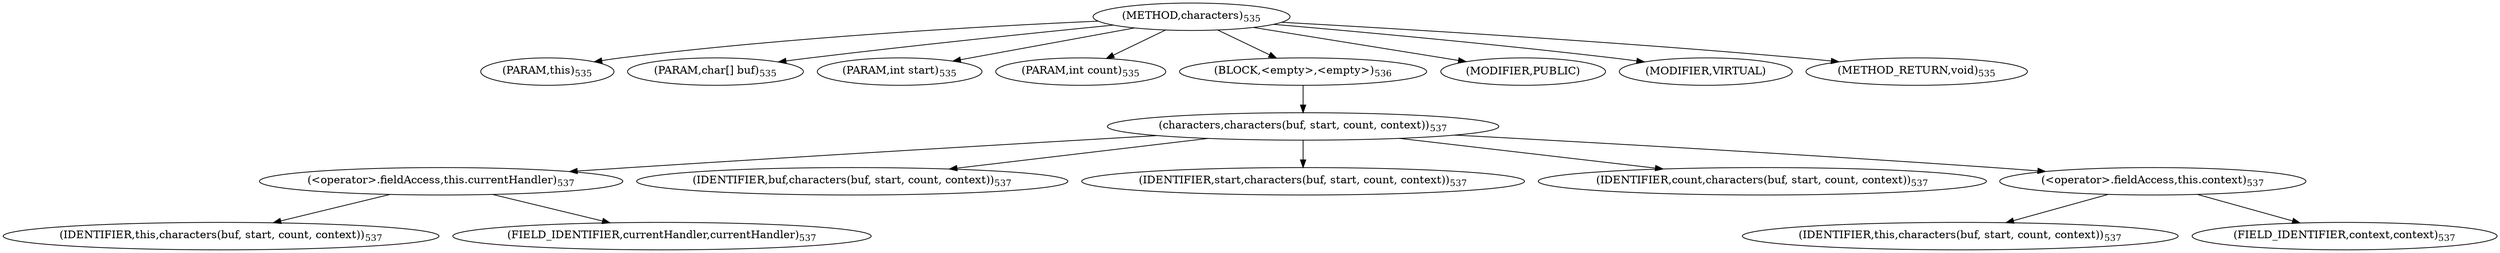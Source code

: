 digraph "characters" {  
"1043" [label = <(METHOD,characters)<SUB>535</SUB>> ]
"1044" [label = <(PARAM,this)<SUB>535</SUB>> ]
"1045" [label = <(PARAM,char[] buf)<SUB>535</SUB>> ]
"1046" [label = <(PARAM,int start)<SUB>535</SUB>> ]
"1047" [label = <(PARAM,int count)<SUB>535</SUB>> ]
"1048" [label = <(BLOCK,&lt;empty&gt;,&lt;empty&gt;)<SUB>536</SUB>> ]
"1049" [label = <(characters,characters(buf, start, count, context))<SUB>537</SUB>> ]
"1050" [label = <(&lt;operator&gt;.fieldAccess,this.currentHandler)<SUB>537</SUB>> ]
"1051" [label = <(IDENTIFIER,this,characters(buf, start, count, context))<SUB>537</SUB>> ]
"1052" [label = <(FIELD_IDENTIFIER,currentHandler,currentHandler)<SUB>537</SUB>> ]
"1053" [label = <(IDENTIFIER,buf,characters(buf, start, count, context))<SUB>537</SUB>> ]
"1054" [label = <(IDENTIFIER,start,characters(buf, start, count, context))<SUB>537</SUB>> ]
"1055" [label = <(IDENTIFIER,count,characters(buf, start, count, context))<SUB>537</SUB>> ]
"1056" [label = <(&lt;operator&gt;.fieldAccess,this.context)<SUB>537</SUB>> ]
"1057" [label = <(IDENTIFIER,this,characters(buf, start, count, context))<SUB>537</SUB>> ]
"1058" [label = <(FIELD_IDENTIFIER,context,context)<SUB>537</SUB>> ]
"1059" [label = <(MODIFIER,PUBLIC)> ]
"1060" [label = <(MODIFIER,VIRTUAL)> ]
"1061" [label = <(METHOD_RETURN,void)<SUB>535</SUB>> ]
  "1043" -> "1044" 
  "1043" -> "1045" 
  "1043" -> "1046" 
  "1043" -> "1047" 
  "1043" -> "1048" 
  "1043" -> "1059" 
  "1043" -> "1060" 
  "1043" -> "1061" 
  "1048" -> "1049" 
  "1049" -> "1050" 
  "1049" -> "1053" 
  "1049" -> "1054" 
  "1049" -> "1055" 
  "1049" -> "1056" 
  "1050" -> "1051" 
  "1050" -> "1052" 
  "1056" -> "1057" 
  "1056" -> "1058" 
}
